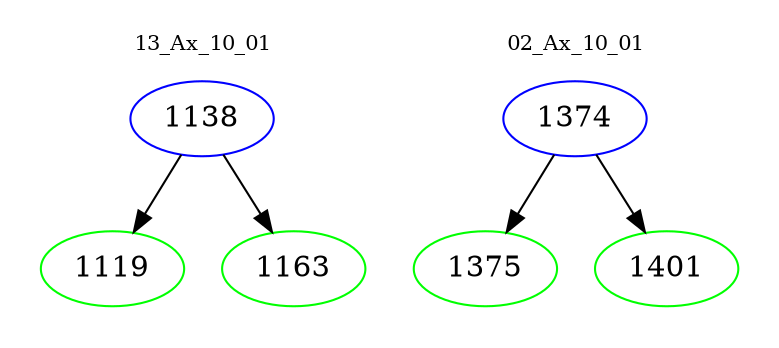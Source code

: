 digraph{
subgraph cluster_0 {
color = white
label = "13_Ax_10_01";
fontsize=10;
T0_1138 [label="1138", color="blue"]
T0_1138 -> T0_1119 [color="black"]
T0_1119 [label="1119", color="green"]
T0_1138 -> T0_1163 [color="black"]
T0_1163 [label="1163", color="green"]
}
subgraph cluster_1 {
color = white
label = "02_Ax_10_01";
fontsize=10;
T1_1374 [label="1374", color="blue"]
T1_1374 -> T1_1375 [color="black"]
T1_1375 [label="1375", color="green"]
T1_1374 -> T1_1401 [color="black"]
T1_1401 [label="1401", color="green"]
}
}
